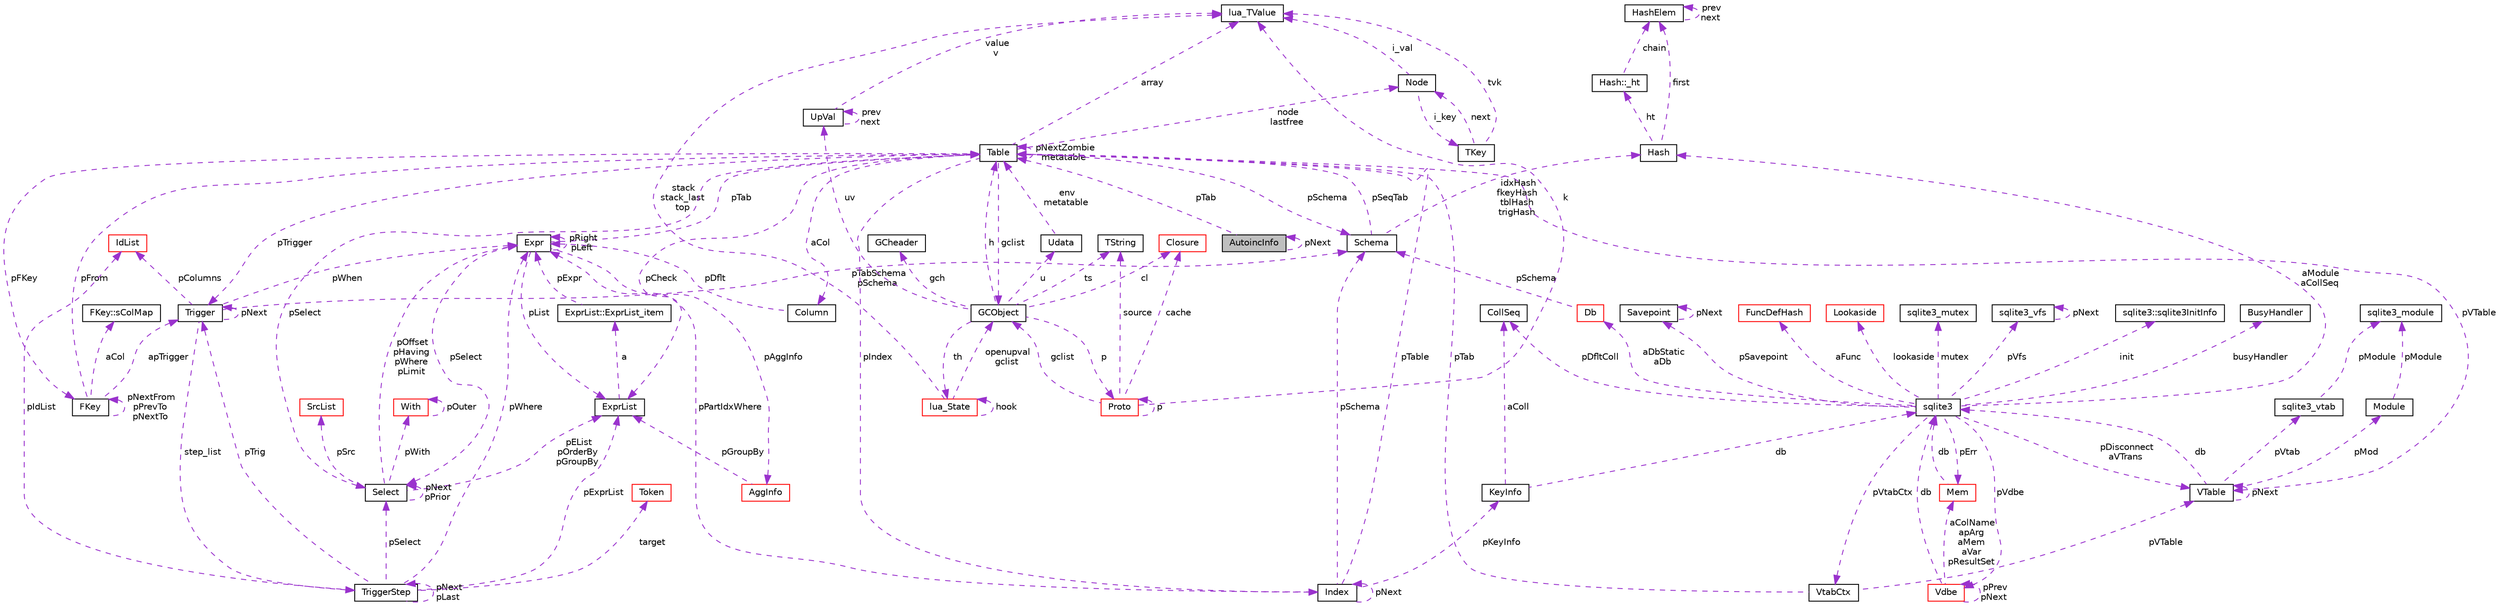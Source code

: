 digraph "AutoincInfo"
{
  edge [fontname="Helvetica",fontsize="10",labelfontname="Helvetica",labelfontsize="10"];
  node [fontname="Helvetica",fontsize="10",shape=record];
  Node1 [label="AutoincInfo",height=0.2,width=0.4,color="black", fillcolor="grey75", style="filled", fontcolor="black"];
  Node2 -> Node1 [dir="back",color="darkorchid3",fontsize="10",style="dashed",label=" pTab" ,fontname="Helvetica"];
  Node2 [label="Table",height=0.2,width=0.4,color="black", fillcolor="white", style="filled",URL="$struct_table.html"];
  Node3 -> Node2 [dir="back",color="darkorchid3",fontsize="10",style="dashed",label=" node\nlastfree" ,fontname="Helvetica"];
  Node3 [label="Node",height=0.2,width=0.4,color="black", fillcolor="white", style="filled",URL="$struct_node.html"];
  Node4 -> Node3 [dir="back",color="darkorchid3",fontsize="10",style="dashed",label=" i_val" ,fontname="Helvetica"];
  Node4 [label="lua_TValue",height=0.2,width=0.4,color="black", fillcolor="white", style="filled",URL="$structlua___t_value.html"];
  Node5 -> Node3 [dir="back",color="darkorchid3",fontsize="10",style="dashed",label=" i_key" ,fontname="Helvetica"];
  Node5 [label="TKey",height=0.2,width=0.4,color="black", fillcolor="white", style="filled",URL="$union_t_key.html"];
  Node3 -> Node5 [dir="back",color="darkorchid3",fontsize="10",style="dashed",label=" next" ,fontname="Helvetica"];
  Node4 -> Node5 [dir="back",color="darkorchid3",fontsize="10",style="dashed",label=" tvk" ,fontname="Helvetica"];
  Node6 -> Node2 [dir="back",color="darkorchid3",fontsize="10",style="dashed",label=" pSchema" ,fontname="Helvetica"];
  Node6 [label="Schema",height=0.2,width=0.4,color="black", fillcolor="white", style="filled",URL="$struct_schema.html"];
  Node2 -> Node6 [dir="back",color="darkorchid3",fontsize="10",style="dashed",label=" pSeqTab" ,fontname="Helvetica"];
  Node7 -> Node6 [dir="back",color="darkorchid3",fontsize="10",style="dashed",label=" idxHash\nfkeyHash\ntblHash\ntrigHash" ,fontname="Helvetica"];
  Node7 [label="Hash",height=0.2,width=0.4,color="black", fillcolor="white", style="filled",URL="$struct_hash.html"];
  Node8 -> Node7 [dir="back",color="darkorchid3",fontsize="10",style="dashed",label=" ht" ,fontname="Helvetica"];
  Node8 [label="Hash::_ht",height=0.2,width=0.4,color="black", fillcolor="white", style="filled",URL="$struct_hash_1_1__ht.html"];
  Node9 -> Node8 [dir="back",color="darkorchid3",fontsize="10",style="dashed",label=" chain" ,fontname="Helvetica"];
  Node9 [label="HashElem",height=0.2,width=0.4,color="black", fillcolor="white", style="filled",URL="$struct_hash_elem.html"];
  Node9 -> Node9 [dir="back",color="darkorchid3",fontsize="10",style="dashed",label=" prev\nnext" ,fontname="Helvetica"];
  Node9 -> Node7 [dir="back",color="darkorchid3",fontsize="10",style="dashed",label=" first" ,fontname="Helvetica"];
  Node4 -> Node2 [dir="back",color="darkorchid3",fontsize="10",style="dashed",label=" array" ,fontname="Helvetica"];
  Node10 -> Node2 [dir="back",color="darkorchid3",fontsize="10",style="dashed",label=" aCol" ,fontname="Helvetica"];
  Node10 [label="Column",height=0.2,width=0.4,color="black", fillcolor="white", style="filled",URL="$struct_column.html"];
  Node11 -> Node10 [dir="back",color="darkorchid3",fontsize="10",style="dashed",label=" pDflt" ,fontname="Helvetica"];
  Node11 [label="Expr",height=0.2,width=0.4,color="black", fillcolor="white", style="filled",URL="$struct_expr.html"];
  Node12 -> Node11 [dir="back",color="darkorchid3",fontsize="10",style="dashed",label=" pAggInfo" ,fontname="Helvetica"];
  Node12 [label="AggInfo",height=0.2,width=0.4,color="red", fillcolor="white", style="filled",URL="$struct_agg_info.html"];
  Node13 -> Node12 [dir="back",color="darkorchid3",fontsize="10",style="dashed",label=" pGroupBy" ,fontname="Helvetica"];
  Node13 [label="ExprList",height=0.2,width=0.4,color="black", fillcolor="white", style="filled",URL="$struct_expr_list.html"];
  Node14 -> Node13 [dir="back",color="darkorchid3",fontsize="10",style="dashed",label=" a" ,fontname="Helvetica"];
  Node14 [label="ExprList::ExprList_item",height=0.2,width=0.4,color="black", fillcolor="white", style="filled",URL="$struct_expr_list_1_1_expr_list__item.html"];
  Node11 -> Node14 [dir="back",color="darkorchid3",fontsize="10",style="dashed",label=" pExpr" ,fontname="Helvetica"];
  Node11 -> Node11 [dir="back",color="darkorchid3",fontsize="10",style="dashed",label=" pRight\npLeft" ,fontname="Helvetica"];
  Node2 -> Node11 [dir="back",color="darkorchid3",fontsize="10",style="dashed",label=" pTab" ,fontname="Helvetica"];
  Node15 -> Node11 [dir="back",color="darkorchid3",fontsize="10",style="dashed",label=" pSelect" ,fontname="Helvetica"];
  Node15 [label="Select",height=0.2,width=0.4,color="black", fillcolor="white", style="filled",URL="$struct_select.html"];
  Node11 -> Node15 [dir="back",color="darkorchid3",fontsize="10",style="dashed",label=" pOffset\npHaving\npWhere\npLimit" ,fontname="Helvetica"];
  Node16 -> Node15 [dir="back",color="darkorchid3",fontsize="10",style="dashed",label=" pWith" ,fontname="Helvetica"];
  Node16 [label="With",height=0.2,width=0.4,color="red", fillcolor="white", style="filled",URL="$struct_with.html"];
  Node16 -> Node16 [dir="back",color="darkorchid3",fontsize="10",style="dashed",label=" pOuter" ,fontname="Helvetica"];
  Node15 -> Node15 [dir="back",color="darkorchid3",fontsize="10",style="dashed",label=" pNext\npPrior" ,fontname="Helvetica"];
  Node17 -> Node15 [dir="back",color="darkorchid3",fontsize="10",style="dashed",label=" pSrc" ,fontname="Helvetica"];
  Node17 [label="SrcList",height=0.2,width=0.4,color="red", fillcolor="white", style="filled",URL="$struct_src_list.html"];
  Node13 -> Node15 [dir="back",color="darkorchid3",fontsize="10",style="dashed",label=" pEList\npOrderBy\npGroupBy" ,fontname="Helvetica"];
  Node13 -> Node11 [dir="back",color="darkorchid3",fontsize="10",style="dashed",label=" pList" ,fontname="Helvetica"];
  Node18 -> Node2 [dir="back",color="darkorchid3",fontsize="10",style="dashed",label=" pFKey" ,fontname="Helvetica"];
  Node18 [label="FKey",height=0.2,width=0.4,color="black", fillcolor="white", style="filled",URL="$struct_f_key.html"];
  Node19 -> Node18 [dir="back",color="darkorchid3",fontsize="10",style="dashed",label=" aCol" ,fontname="Helvetica"];
  Node19 [label="FKey::sColMap",height=0.2,width=0.4,color="black", fillcolor="white", style="filled",URL="$struct_f_key_1_1s_col_map.html"];
  Node18 -> Node18 [dir="back",color="darkorchid3",fontsize="10",style="dashed",label=" pNextFrom\npPrevTo\npNextTo" ,fontname="Helvetica"];
  Node2 -> Node18 [dir="back",color="darkorchid3",fontsize="10",style="dashed",label=" pFrom" ,fontname="Helvetica"];
  Node20 -> Node18 [dir="back",color="darkorchid3",fontsize="10",style="dashed",label=" apTrigger" ,fontname="Helvetica"];
  Node20 [label="Trigger",height=0.2,width=0.4,color="black", fillcolor="white", style="filled",URL="$struct_trigger.html"];
  Node21 -> Node20 [dir="back",color="darkorchid3",fontsize="10",style="dashed",label=" step_list" ,fontname="Helvetica"];
  Node21 [label="TriggerStep",height=0.2,width=0.4,color="black", fillcolor="white", style="filled",URL="$struct_trigger_step.html"];
  Node21 -> Node21 [dir="back",color="darkorchid3",fontsize="10",style="dashed",label=" pNext\npLast" ,fontname="Helvetica"];
  Node11 -> Node21 [dir="back",color="darkorchid3",fontsize="10",style="dashed",label=" pWhere" ,fontname="Helvetica"];
  Node22 -> Node21 [dir="back",color="darkorchid3",fontsize="10",style="dashed",label=" target" ,fontname="Helvetica"];
  Node22 [label="Token",height=0.2,width=0.4,color="red", fillcolor="white", style="filled",URL="$struct_token.html"];
  Node23 -> Node21 [dir="back",color="darkorchid3",fontsize="10",style="dashed",label=" pIdList" ,fontname="Helvetica"];
  Node23 [label="IdList",height=0.2,width=0.4,color="red", fillcolor="white", style="filled",URL="$struct_id_list.html"];
  Node15 -> Node21 [dir="back",color="darkorchid3",fontsize="10",style="dashed",label=" pSelect" ,fontname="Helvetica"];
  Node20 -> Node21 [dir="back",color="darkorchid3",fontsize="10",style="dashed",label=" pTrig" ,fontname="Helvetica"];
  Node13 -> Node21 [dir="back",color="darkorchid3",fontsize="10",style="dashed",label=" pExprList" ,fontname="Helvetica"];
  Node6 -> Node20 [dir="back",color="darkorchid3",fontsize="10",style="dashed",label=" pTabSchema\npSchema" ,fontname="Helvetica"];
  Node11 -> Node20 [dir="back",color="darkorchid3",fontsize="10",style="dashed",label=" pWhen" ,fontname="Helvetica"];
  Node23 -> Node20 [dir="back",color="darkorchid3",fontsize="10",style="dashed",label=" pColumns" ,fontname="Helvetica"];
  Node20 -> Node20 [dir="back",color="darkorchid3",fontsize="10",style="dashed",label=" pNext" ,fontname="Helvetica"];
  Node24 -> Node2 [dir="back",color="darkorchid3",fontsize="10",style="dashed",label=" pVTable" ,fontname="Helvetica"];
  Node24 [label="VTable",height=0.2,width=0.4,color="black", fillcolor="white", style="filled",URL="$struct_v_table.html"];
  Node25 -> Node24 [dir="back",color="darkorchid3",fontsize="10",style="dashed",label=" db" ,fontname="Helvetica"];
  Node25 [label="sqlite3",height=0.2,width=0.4,color="black", fillcolor="white", style="filled",URL="$structsqlite3.html"];
  Node26 -> Node25 [dir="back",color="darkorchid3",fontsize="10",style="dashed",label=" pErr" ,fontname="Helvetica"];
  Node26 [label="Mem",height=0.2,width=0.4,color="red", fillcolor="white", style="filled",URL="$struct_mem.html"];
  Node25 -> Node26 [dir="back",color="darkorchid3",fontsize="10",style="dashed",label=" db" ,fontname="Helvetica"];
  Node27 -> Node25 [dir="back",color="darkorchid3",fontsize="10",style="dashed",label=" pVdbe" ,fontname="Helvetica"];
  Node27 [label="Vdbe",height=0.2,width=0.4,color="red", fillcolor="white", style="filled",URL="$struct_vdbe.html"];
  Node27 -> Node27 [dir="back",color="darkorchid3",fontsize="10",style="dashed",label=" pPrev\npNext" ,fontname="Helvetica"];
  Node26 -> Node27 [dir="back",color="darkorchid3",fontsize="10",style="dashed",label=" aColName\napArg\naMem\naVar\npResultSet" ,fontname="Helvetica"];
  Node25 -> Node27 [dir="back",color="darkorchid3",fontsize="10",style="dashed",label=" db" ,fontname="Helvetica"];
  Node28 -> Node25 [dir="back",color="darkorchid3",fontsize="10",style="dashed",label=" pSavepoint" ,fontname="Helvetica"];
  Node28 [label="Savepoint",height=0.2,width=0.4,color="black", fillcolor="white", style="filled",URL="$struct_savepoint.html"];
  Node28 -> Node28 [dir="back",color="darkorchid3",fontsize="10",style="dashed",label=" pNext" ,fontname="Helvetica"];
  Node29 -> Node25 [dir="back",color="darkorchid3",fontsize="10",style="dashed",label=" aFunc" ,fontname="Helvetica"];
  Node29 [label="FuncDefHash",height=0.2,width=0.4,color="red", fillcolor="white", style="filled",URL="$struct_func_def_hash.html"];
  Node30 -> Node25 [dir="back",color="darkorchid3",fontsize="10",style="dashed",label=" lookaside" ,fontname="Helvetica"];
  Node30 [label="Lookaside",height=0.2,width=0.4,color="red", fillcolor="white", style="filled",URL="$struct_lookaside.html"];
  Node31 -> Node25 [dir="back",color="darkorchid3",fontsize="10",style="dashed",label=" mutex" ,fontname="Helvetica"];
  Node31 [label="sqlite3_mutex",height=0.2,width=0.4,color="black", fillcolor="white", style="filled",URL="$structsqlite3__mutex.html"];
  Node32 -> Node25 [dir="back",color="darkorchid3",fontsize="10",style="dashed",label=" pVfs" ,fontname="Helvetica"];
  Node32 [label="sqlite3_vfs",height=0.2,width=0.4,color="black", fillcolor="white", style="filled",URL="$structsqlite3__vfs.html"];
  Node32 -> Node32 [dir="back",color="darkorchid3",fontsize="10",style="dashed",label=" pNext" ,fontname="Helvetica"];
  Node33 -> Node25 [dir="back",color="darkorchid3",fontsize="10",style="dashed",label=" init" ,fontname="Helvetica"];
  Node33 [label="sqlite3::sqlite3InitInfo",height=0.2,width=0.4,color="black", fillcolor="white", style="filled",URL="$structsqlite3_1_1sqlite3_init_info.html"];
  Node34 -> Node25 [dir="back",color="darkorchid3",fontsize="10",style="dashed",label=" busyHandler" ,fontname="Helvetica"];
  Node34 [label="BusyHandler",height=0.2,width=0.4,color="black", fillcolor="white", style="filled",URL="$struct_busy_handler.html"];
  Node35 -> Node25 [dir="back",color="darkorchid3",fontsize="10",style="dashed",label=" pVtabCtx" ,fontname="Helvetica"];
  Node35 [label="VtabCtx",height=0.2,width=0.4,color="black", fillcolor="white", style="filled",URL="$struct_vtab_ctx.html"];
  Node24 -> Node35 [dir="back",color="darkorchid3",fontsize="10",style="dashed",label=" pVTable" ,fontname="Helvetica"];
  Node2 -> Node35 [dir="back",color="darkorchid3",fontsize="10",style="dashed",label=" pTab" ,fontname="Helvetica"];
  Node36 -> Node25 [dir="back",color="darkorchid3",fontsize="10",style="dashed",label=" pDfltColl" ,fontname="Helvetica"];
  Node36 [label="CollSeq",height=0.2,width=0.4,color="black", fillcolor="white", style="filled",URL="$struct_coll_seq.html"];
  Node24 -> Node25 [dir="back",color="darkorchid3",fontsize="10",style="dashed",label=" pDisconnect\naVTrans" ,fontname="Helvetica"];
  Node37 -> Node25 [dir="back",color="darkorchid3",fontsize="10",style="dashed",label=" aDbStatic\naDb" ,fontname="Helvetica"];
  Node37 [label="Db",height=0.2,width=0.4,color="red", fillcolor="white", style="filled",URL="$struct_db.html"];
  Node6 -> Node37 [dir="back",color="darkorchid3",fontsize="10",style="dashed",label=" pSchema" ,fontname="Helvetica"];
  Node7 -> Node25 [dir="back",color="darkorchid3",fontsize="10",style="dashed",label=" aModule\naCollSeq" ,fontname="Helvetica"];
  Node24 -> Node24 [dir="back",color="darkorchid3",fontsize="10",style="dashed",label=" pNext" ,fontname="Helvetica"];
  Node38 -> Node24 [dir="back",color="darkorchid3",fontsize="10",style="dashed",label=" pMod" ,fontname="Helvetica"];
  Node38 [label="Module",height=0.2,width=0.4,color="black", fillcolor="white", style="filled",URL="$struct_module.html"];
  Node39 -> Node38 [dir="back",color="darkorchid3",fontsize="10",style="dashed",label=" pModule" ,fontname="Helvetica"];
  Node39 [label="sqlite3_module",height=0.2,width=0.4,color="black", fillcolor="white", style="filled",URL="$structsqlite3__module.html"];
  Node40 -> Node24 [dir="back",color="darkorchid3",fontsize="10",style="dashed",label=" pVtab" ,fontname="Helvetica"];
  Node40 [label="sqlite3_vtab",height=0.2,width=0.4,color="black", fillcolor="white", style="filled",URL="$structsqlite3__vtab.html"];
  Node39 -> Node40 [dir="back",color="darkorchid3",fontsize="10",style="dashed",label=" pModule" ,fontname="Helvetica"];
  Node2 -> Node2 [dir="back",color="darkorchid3",fontsize="10",style="dashed",label=" pNextZombie\nmetatable" ,fontname="Helvetica"];
  Node20 -> Node2 [dir="back",color="darkorchid3",fontsize="10",style="dashed",label=" pTrigger" ,fontname="Helvetica"];
  Node15 -> Node2 [dir="back",color="darkorchid3",fontsize="10",style="dashed",label=" pSelect" ,fontname="Helvetica"];
  Node41 -> Node2 [dir="back",color="darkorchid3",fontsize="10",style="dashed",label=" gclist" ,fontname="Helvetica"];
  Node41 [label="GCObject",height=0.2,width=0.4,color="black", fillcolor="white", style="filled",URL="$union_g_c_object.html"];
  Node42 -> Node41 [dir="back",color="darkorchid3",fontsize="10",style="dashed",label=" uv" ,fontname="Helvetica"];
  Node42 [label="UpVal",height=0.2,width=0.4,color="black", fillcolor="white", style="filled",URL="$struct_up_val.html"];
  Node42 -> Node42 [dir="back",color="darkorchid3",fontsize="10",style="dashed",label=" prev\nnext" ,fontname="Helvetica"];
  Node4 -> Node42 [dir="back",color="darkorchid3",fontsize="10",style="dashed",label=" value\nv" ,fontname="Helvetica"];
  Node43 -> Node41 [dir="back",color="darkorchid3",fontsize="10",style="dashed",label=" p" ,fontname="Helvetica"];
  Node43 [label="Proto",height=0.2,width=0.4,color="red", fillcolor="white", style="filled",URL="$struct_proto.html"];
  Node4 -> Node43 [dir="back",color="darkorchid3",fontsize="10",style="dashed",label=" k" ,fontname="Helvetica"];
  Node43 -> Node43 [dir="back",color="darkorchid3",fontsize="10",style="dashed",label=" p" ,fontname="Helvetica"];
  Node44 -> Node43 [dir="back",color="darkorchid3",fontsize="10",style="dashed",label=" source" ,fontname="Helvetica"];
  Node44 [label="TString",height=0.2,width=0.4,color="black", fillcolor="white", style="filled",URL="$union_t_string.html"];
  Node45 -> Node43 [dir="back",color="darkorchid3",fontsize="10",style="dashed",label=" cache" ,fontname="Helvetica"];
  Node45 [label="Closure",height=0.2,width=0.4,color="red", fillcolor="white", style="filled",URL="$union_closure.html"];
  Node41 -> Node43 [dir="back",color="darkorchid3",fontsize="10",style="dashed",label=" gclist" ,fontname="Helvetica"];
  Node44 -> Node41 [dir="back",color="darkorchid3",fontsize="10",style="dashed",label=" ts" ,fontname="Helvetica"];
  Node45 -> Node41 [dir="back",color="darkorchid3",fontsize="10",style="dashed",label=" cl" ,fontname="Helvetica"];
  Node46 -> Node41 [dir="back",color="darkorchid3",fontsize="10",style="dashed",label=" gch" ,fontname="Helvetica"];
  Node46 [label="GCheader",height=0.2,width=0.4,color="black", fillcolor="white", style="filled",URL="$struct_g_cheader.html"];
  Node2 -> Node41 [dir="back",color="darkorchid3",fontsize="10",style="dashed",label=" h" ,fontname="Helvetica"];
  Node47 -> Node41 [dir="back",color="darkorchid3",fontsize="10",style="dashed",label=" u" ,fontname="Helvetica"];
  Node47 [label="Udata",height=0.2,width=0.4,color="black", fillcolor="white", style="filled",URL="$union_udata.html"];
  Node2 -> Node47 [dir="back",color="darkorchid3",fontsize="10",style="dashed",label=" env\nmetatable" ,fontname="Helvetica"];
  Node48 -> Node41 [dir="back",color="darkorchid3",fontsize="10",style="dashed",label=" th" ,fontname="Helvetica"];
  Node48 [label="lua_State",height=0.2,width=0.4,color="red", fillcolor="white", style="filled",URL="$structlua___state.html"];
  Node4 -> Node48 [dir="back",color="darkorchid3",fontsize="10",style="dashed",label=" stack\nstack_last\ntop" ,fontname="Helvetica"];
  Node41 -> Node48 [dir="back",color="darkorchid3",fontsize="10",style="dashed",label=" openupval\ngclist" ,fontname="Helvetica"];
  Node48 -> Node48 [dir="back",color="darkorchid3",fontsize="10",style="dashed",label=" hook" ,fontname="Helvetica"];
  Node13 -> Node2 [dir="back",color="darkorchid3",fontsize="10",style="dashed",label=" pCheck" ,fontname="Helvetica"];
  Node49 -> Node2 [dir="back",color="darkorchid3",fontsize="10",style="dashed",label=" pIndex" ,fontname="Helvetica"];
  Node49 [label="Index",height=0.2,width=0.4,color="black", fillcolor="white", style="filled",URL="$struct_index.html"];
  Node6 -> Node49 [dir="back",color="darkorchid3",fontsize="10",style="dashed",label=" pSchema" ,fontname="Helvetica"];
  Node11 -> Node49 [dir="back",color="darkorchid3",fontsize="10",style="dashed",label=" pPartIdxWhere" ,fontname="Helvetica"];
  Node2 -> Node49 [dir="back",color="darkorchid3",fontsize="10",style="dashed",label=" pTable" ,fontname="Helvetica"];
  Node50 -> Node49 [dir="back",color="darkorchid3",fontsize="10",style="dashed",label=" pKeyInfo" ,fontname="Helvetica"];
  Node50 [label="KeyInfo",height=0.2,width=0.4,color="black", fillcolor="white", style="filled",URL="$struct_key_info.html"];
  Node25 -> Node50 [dir="back",color="darkorchid3",fontsize="10",style="dashed",label=" db" ,fontname="Helvetica"];
  Node36 -> Node50 [dir="back",color="darkorchid3",fontsize="10",style="dashed",label=" aColl" ,fontname="Helvetica"];
  Node49 -> Node49 [dir="back",color="darkorchid3",fontsize="10",style="dashed",label=" pNext" ,fontname="Helvetica"];
  Node1 -> Node1 [dir="back",color="darkorchid3",fontsize="10",style="dashed",label=" pNext" ,fontname="Helvetica"];
}
